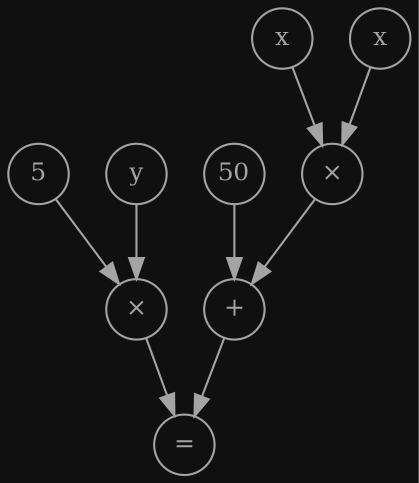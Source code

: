 // y = 20
// 5 * y = 50 + x * x
digraph calc {
        graph [bgcolor="#101010",color="#A4A4A4"]
        edge [color="#A4A4A4"]
        node [shape=ellipse,width=.4,height=.4,color="#A4A4A4",fontcolor="#A4A4A4",fontsize=12,fixedsize=true]
        5 -> times -> equals
        y -> times
        50 -> plus -> equals
        x1 -> times2 -> plus
        x2 -> times2

        times[label="×"]
        equals[label="="]
        times2[label="×"]
        plus[label="+"]
        x1[label="x"]
        x2[label="x"]
}


